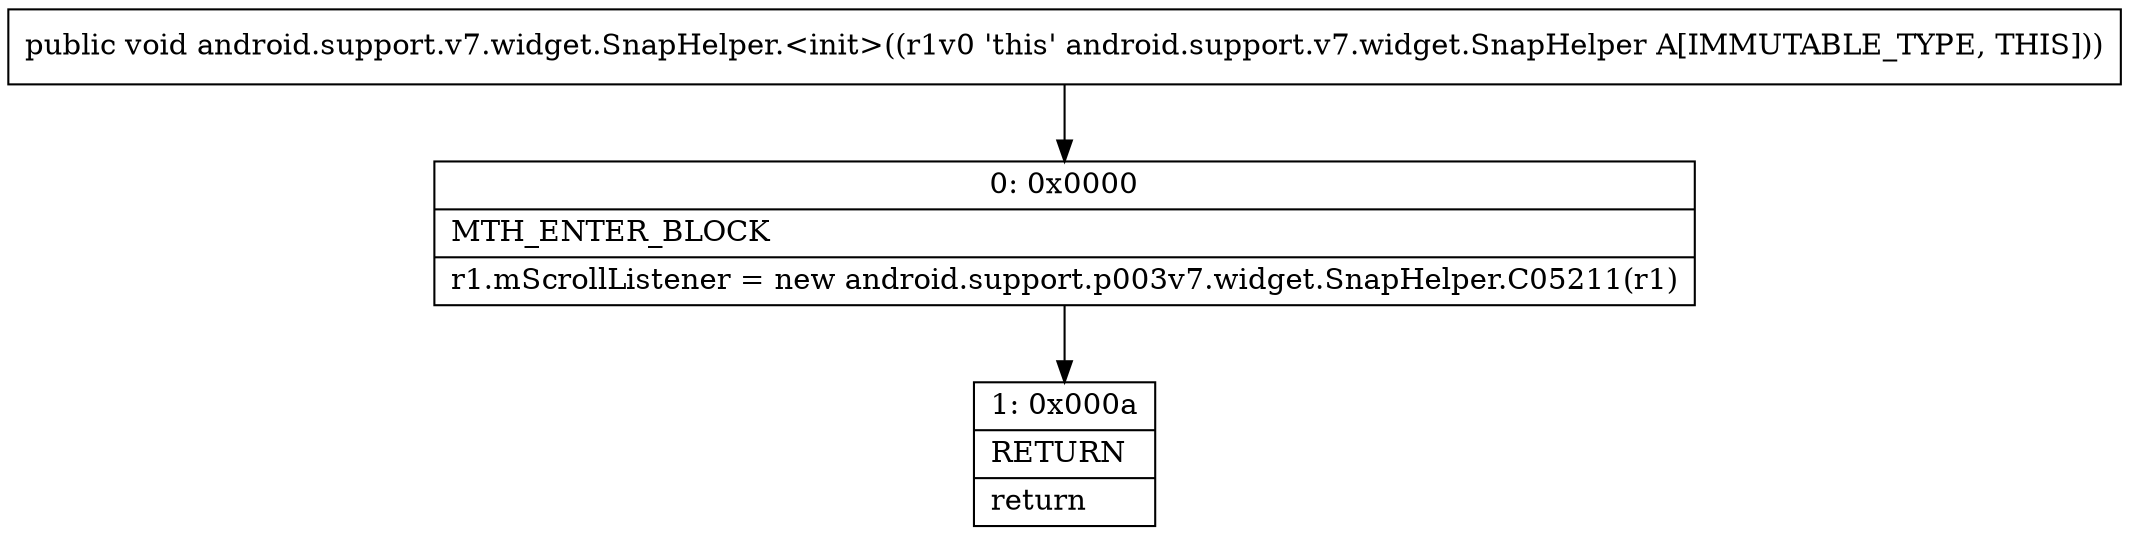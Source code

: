 digraph "CFG forandroid.support.v7.widget.SnapHelper.\<init\>()V" {
Node_0 [shape=record,label="{0\:\ 0x0000|MTH_ENTER_BLOCK\l|r1.mScrollListener = new android.support.p003v7.widget.SnapHelper.C05211(r1)\l}"];
Node_1 [shape=record,label="{1\:\ 0x000a|RETURN\l|return\l}"];
MethodNode[shape=record,label="{public void android.support.v7.widget.SnapHelper.\<init\>((r1v0 'this' android.support.v7.widget.SnapHelper A[IMMUTABLE_TYPE, THIS])) }"];
MethodNode -> Node_0;
Node_0 -> Node_1;
}

